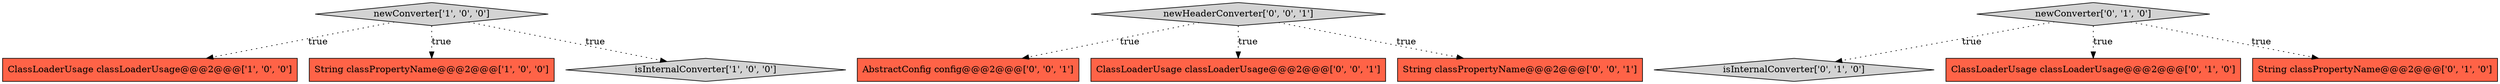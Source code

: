 digraph {
2 [style = filled, label = "ClassLoaderUsage classLoaderUsage@@@2@@@['1', '0', '0']", fillcolor = tomato, shape = box image = "AAA0AAABBB1BBB"];
9 [style = filled, label = "AbstractConfig config@@@2@@@['0', '0', '1']", fillcolor = tomato, shape = box image = "AAA0AAABBB3BBB"];
5 [style = filled, label = "isInternalConverter['0', '1', '0']", fillcolor = lightgray, shape = diamond image = "AAA0AAABBB2BBB"];
0 [style = filled, label = "String classPropertyName@@@2@@@['1', '0', '0']", fillcolor = tomato, shape = box image = "AAA0AAABBB1BBB"];
6 [style = filled, label = "ClassLoaderUsage classLoaderUsage@@@2@@@['0', '1', '0']", fillcolor = tomato, shape = box image = "AAA0AAABBB2BBB"];
1 [style = filled, label = "isInternalConverter['1', '0', '0']", fillcolor = lightgray, shape = diamond image = "AAA0AAABBB1BBB"];
7 [style = filled, label = "newConverter['0', '1', '0']", fillcolor = lightgray, shape = diamond image = "AAA0AAABBB2BBB"];
11 [style = filled, label = "newHeaderConverter['0', '0', '1']", fillcolor = lightgray, shape = diamond image = "AAA0AAABBB3BBB"];
10 [style = filled, label = "ClassLoaderUsage classLoaderUsage@@@2@@@['0', '0', '1']", fillcolor = tomato, shape = box image = "AAA0AAABBB3BBB"];
8 [style = filled, label = "String classPropertyName@@@2@@@['0', '0', '1']", fillcolor = tomato, shape = box image = "AAA0AAABBB3BBB"];
4 [style = filled, label = "String classPropertyName@@@2@@@['0', '1', '0']", fillcolor = tomato, shape = box image = "AAA0AAABBB2BBB"];
3 [style = filled, label = "newConverter['1', '0', '0']", fillcolor = lightgray, shape = diamond image = "AAA0AAABBB1BBB"];
7->6 [style = dotted, label="true"];
11->8 [style = dotted, label="true"];
11->9 [style = dotted, label="true"];
3->1 [style = dotted, label="true"];
3->0 [style = dotted, label="true"];
11->10 [style = dotted, label="true"];
7->4 [style = dotted, label="true"];
3->2 [style = dotted, label="true"];
7->5 [style = dotted, label="true"];
}

